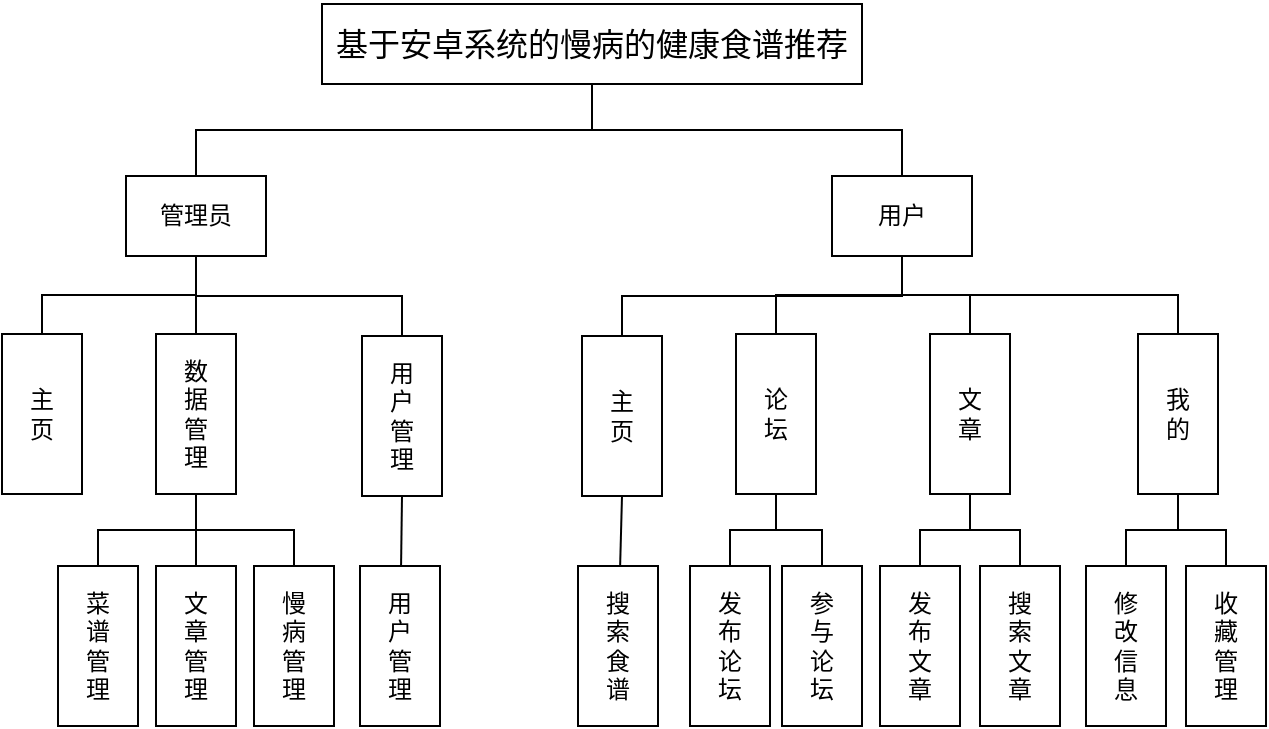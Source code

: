 <mxfile version="13.10.0" type="github">
  <diagram id="rdA4caQz7iyz7Uherc2U" name="Page-1">
    <mxGraphModel dx="998" dy="591" grid="0" gridSize="10" guides="1" tooltips="1" connect="1" arrows="1" fold="1" page="1" pageScale="1" pageWidth="827" pageHeight="1169" math="0" shadow="0">
      <root>
        <mxCell id="0" />
        <mxCell id="1" parent="0" />
        <mxCell id="FSJBNQoLMnglbI8anA3b-2" value="&lt;p class=&quot;MsoNormal&quot;&gt;&lt;span style=&quot;font-size: 12.0pt&quot;&gt;&lt;font face=&quot;宋体&quot;&gt;基于安卓系统的慢病的健康食谱推荐&lt;/font&gt;&lt;/span&gt;&lt;/p&gt;" style="rounded=0;whiteSpace=wrap;html=1;" parent="1" vertex="1">
          <mxGeometry x="260" y="30" width="270" height="40" as="geometry" />
        </mxCell>
        <mxCell id="FSJBNQoLMnglbI8anA3b-6" value="管理员" style="rounded=0;whiteSpace=wrap;html=1;" parent="1" vertex="1">
          <mxGeometry x="162" y="116" width="70" height="40" as="geometry" />
        </mxCell>
        <mxCell id="FSJBNQoLMnglbI8anA3b-8" value="用户" style="rounded=0;whiteSpace=wrap;html=1;" parent="1" vertex="1">
          <mxGeometry x="515" y="116" width="70" height="40" as="geometry" />
        </mxCell>
        <mxCell id="M044ovHINMiQ8--4kUMg-4" value="主&lt;br&gt;页" style="rounded=0;whiteSpace=wrap;html=1;rotation=0;textDirection=ltr;direction=south;" vertex="1" parent="1">
          <mxGeometry x="100" y="195" width="40" height="80" as="geometry" />
        </mxCell>
        <mxCell id="M044ovHINMiQ8--4kUMg-11" value="用&lt;br&gt;户&lt;br&gt;管&lt;br&gt;理" style="rounded=0;whiteSpace=wrap;html=1;rotation=0;textDirection=ltr;direction=south;" vertex="1" parent="1">
          <mxGeometry x="280" y="196" width="40" height="80" as="geometry" />
        </mxCell>
        <mxCell id="M044ovHINMiQ8--4kUMg-12" value="菜&lt;br&gt;谱&lt;br&gt;管&lt;br&gt;理" style="rounded=0;whiteSpace=wrap;html=1;rotation=0;textDirection=ltr;direction=south;" vertex="1" parent="1">
          <mxGeometry x="128" y="311" width="40" height="80" as="geometry" />
        </mxCell>
        <mxCell id="M044ovHINMiQ8--4kUMg-13" value="文&lt;br&gt;章&lt;br&gt;管&lt;br&gt;理" style="rounded=0;whiteSpace=wrap;html=1;rotation=0;textDirection=ltr;direction=south;" vertex="1" parent="1">
          <mxGeometry x="177" y="311" width="40" height="80" as="geometry" />
        </mxCell>
        <mxCell id="M044ovHINMiQ8--4kUMg-16" value="数&lt;br&gt;据&lt;br&gt;管&lt;br&gt;理" style="rounded=0;whiteSpace=wrap;html=1;rotation=0;textDirection=ltr;direction=south;" vertex="1" parent="1">
          <mxGeometry x="177" y="195" width="40" height="80" as="geometry" />
        </mxCell>
        <mxCell id="M044ovHINMiQ8--4kUMg-17" value="慢&lt;br&gt;病&lt;br&gt;管&lt;br&gt;理" style="rounded=0;whiteSpace=wrap;html=1;rotation=0;textDirection=ltr;direction=south;" vertex="1" parent="1">
          <mxGeometry x="226" y="311" width="40" height="80" as="geometry" />
        </mxCell>
        <mxCell id="M044ovHINMiQ8--4kUMg-19" value="用&lt;br&gt;户&lt;br&gt;管&lt;br&gt;理" style="rounded=0;whiteSpace=wrap;html=1;rotation=0;textDirection=ltr;direction=south;" vertex="1" parent="1">
          <mxGeometry x="279" y="311" width="40" height="80" as="geometry" />
        </mxCell>
        <mxCell id="M044ovHINMiQ8--4kUMg-20" value="主&lt;br&gt;页" style="rounded=0;whiteSpace=wrap;html=1;rotation=0;textDirection=ltr;direction=south;" vertex="1" parent="1">
          <mxGeometry x="390" y="196" width="40" height="80" as="geometry" />
        </mxCell>
        <mxCell id="M044ovHINMiQ8--4kUMg-21" value="论&lt;br&gt;坛" style="rounded=0;whiteSpace=wrap;html=1;rotation=0;textDirection=ltr;direction=south;" vertex="1" parent="1">
          <mxGeometry x="467" y="195" width="40" height="80" as="geometry" />
        </mxCell>
        <mxCell id="M044ovHINMiQ8--4kUMg-22" value="文&lt;br&gt;章" style="rounded=0;whiteSpace=wrap;html=1;rotation=0;textDirection=ltr;direction=south;" vertex="1" parent="1">
          <mxGeometry x="564" y="195" width="40" height="80" as="geometry" />
        </mxCell>
        <mxCell id="M044ovHINMiQ8--4kUMg-23" value="我&lt;br&gt;的" style="rounded=0;whiteSpace=wrap;html=1;rotation=0;textDirection=ltr;direction=south;" vertex="1" parent="1">
          <mxGeometry x="668" y="195" width="40" height="80" as="geometry" />
        </mxCell>
        <mxCell id="M044ovHINMiQ8--4kUMg-24" value="发&lt;br&gt;布&lt;br&gt;论&lt;br&gt;坛" style="rounded=0;whiteSpace=wrap;html=1;rotation=0;textDirection=ltr;direction=south;" vertex="1" parent="1">
          <mxGeometry x="444" y="311" width="40" height="80" as="geometry" />
        </mxCell>
        <mxCell id="M044ovHINMiQ8--4kUMg-25" value="参&lt;br&gt;与&lt;br&gt;论&lt;br&gt;坛" style="rounded=0;whiteSpace=wrap;html=1;rotation=0;textDirection=ltr;direction=south;" vertex="1" parent="1">
          <mxGeometry x="490" y="311" width="40" height="80" as="geometry" />
        </mxCell>
        <mxCell id="M044ovHINMiQ8--4kUMg-26" value="发&lt;br&gt;布&lt;br&gt;文&lt;br&gt;章" style="rounded=0;whiteSpace=wrap;html=1;rotation=0;textDirection=ltr;direction=south;" vertex="1" parent="1">
          <mxGeometry x="539" y="311" width="40" height="80" as="geometry" />
        </mxCell>
        <mxCell id="M044ovHINMiQ8--4kUMg-27" value="搜&lt;br&gt;索&lt;br&gt;文&lt;br&gt;章" style="rounded=0;whiteSpace=wrap;html=1;rotation=0;textDirection=ltr;direction=south;" vertex="1" parent="1">
          <mxGeometry x="589" y="311" width="40" height="80" as="geometry" />
        </mxCell>
        <mxCell id="M044ovHINMiQ8--4kUMg-28" value="修&lt;br&gt;改&lt;br&gt;信&lt;br&gt;息" style="rounded=0;whiteSpace=wrap;html=1;rotation=0;textDirection=ltr;direction=south;" vertex="1" parent="1">
          <mxGeometry x="642" y="311" width="40" height="80" as="geometry" />
        </mxCell>
        <mxCell id="M044ovHINMiQ8--4kUMg-29" value="收&lt;br&gt;藏&lt;br&gt;管&lt;br&gt;理" style="rounded=0;whiteSpace=wrap;html=1;rotation=0;textDirection=ltr;direction=south;" vertex="1" parent="1">
          <mxGeometry x="692" y="311" width="40" height="80" as="geometry" />
        </mxCell>
        <mxCell id="M044ovHINMiQ8--4kUMg-36" value="" style="endArrow=none;html=1;strokeColor=#000000;entryX=0.5;entryY=1;entryDx=0;entryDy=0;exitX=0.5;exitY=0;exitDx=0;exitDy=0;edgeStyle=orthogonalEdgeStyle;rounded=0;" edge="1" parent="1" source="FSJBNQoLMnglbI8anA3b-8" target="FSJBNQoLMnglbI8anA3b-2">
          <mxGeometry width="50" height="50" relative="1" as="geometry">
            <mxPoint x="356" y="332" as="sourcePoint" />
            <mxPoint x="393" y="156" as="targetPoint" />
          </mxGeometry>
        </mxCell>
        <mxCell id="M044ovHINMiQ8--4kUMg-37" value="" style="endArrow=none;html=1;strokeColor=#000000;entryX=0.5;entryY=1;entryDx=0;entryDy=0;exitX=0.5;exitY=0;exitDx=0;exitDy=0;edgeStyle=orthogonalEdgeStyle;rounded=0;" edge="1" parent="1" source="FSJBNQoLMnglbI8anA3b-6" target="FSJBNQoLMnglbI8anA3b-2">
          <mxGeometry width="50" height="50" relative="1" as="geometry">
            <mxPoint x="356" y="332" as="sourcePoint" />
            <mxPoint x="436" y="78" as="targetPoint" />
          </mxGeometry>
        </mxCell>
        <mxCell id="M044ovHINMiQ8--4kUMg-38" value="搜&lt;br&gt;索&lt;br&gt;食&lt;br&gt;谱" style="rounded=0;whiteSpace=wrap;html=1;rotation=0;textDirection=ltr;direction=south;" vertex="1" parent="1">
          <mxGeometry x="388" y="311" width="40" height="80" as="geometry" />
        </mxCell>
        <mxCell id="M044ovHINMiQ8--4kUMg-44" value="" style="endArrow=none;html=1;strokeColor=#000000;entryX=0.5;entryY=1;entryDx=0;entryDy=0;exitX=0;exitY=0.5;exitDx=0;exitDy=0;edgeStyle=orthogonalEdgeStyle;rounded=0;" edge="1" parent="1" source="M044ovHINMiQ8--4kUMg-4" target="FSJBNQoLMnglbI8anA3b-6">
          <mxGeometry width="50" height="50" relative="1" as="geometry">
            <mxPoint x="356" y="332" as="sourcePoint" />
            <mxPoint x="406" y="282" as="targetPoint" />
          </mxGeometry>
        </mxCell>
        <mxCell id="M044ovHINMiQ8--4kUMg-45" value="" style="endArrow=none;html=1;strokeColor=#000000;entryX=0.5;entryY=1;entryDx=0;entryDy=0;" edge="1" parent="1" source="M044ovHINMiQ8--4kUMg-16" target="FSJBNQoLMnglbI8anA3b-6">
          <mxGeometry width="50" height="50" relative="1" as="geometry">
            <mxPoint x="356" y="332" as="sourcePoint" />
            <mxPoint x="345" y="113" as="targetPoint" />
          </mxGeometry>
        </mxCell>
        <mxCell id="M044ovHINMiQ8--4kUMg-48" value="" style="endArrow=none;html=1;strokeColor=#000000;entryX=0.5;entryY=1;entryDx=0;entryDy=0;exitX=0;exitY=0.5;exitDx=0;exitDy=0;edgeStyle=orthogonalEdgeStyle;rounded=0;" edge="1" parent="1" source="M044ovHINMiQ8--4kUMg-11" target="FSJBNQoLMnglbI8anA3b-6">
          <mxGeometry width="50" height="50" relative="1" as="geometry">
            <mxPoint x="356" y="332" as="sourcePoint" />
            <mxPoint x="406" y="282" as="targetPoint" />
          </mxGeometry>
        </mxCell>
        <mxCell id="M044ovHINMiQ8--4kUMg-49" value="" style="endArrow=none;html=1;strokeColor=#000000;entryX=1;entryY=0.5;entryDx=0;entryDy=0;" edge="1" parent="1" source="M044ovHINMiQ8--4kUMg-19" target="M044ovHINMiQ8--4kUMg-11">
          <mxGeometry width="50" height="50" relative="1" as="geometry">
            <mxPoint x="356" y="332" as="sourcePoint" />
            <mxPoint x="406" y="282" as="targetPoint" />
          </mxGeometry>
        </mxCell>
        <mxCell id="M044ovHINMiQ8--4kUMg-51" value="" style="endArrow=none;html=1;strokeColor=#000000;exitX=1;exitY=0.5;exitDx=0;exitDy=0;entryX=0;entryY=0.5;entryDx=0;entryDy=0;edgeStyle=orthogonalEdgeStyle;rounded=0;" edge="1" parent="1" source="M044ovHINMiQ8--4kUMg-16" target="M044ovHINMiQ8--4kUMg-17">
          <mxGeometry width="50" height="50" relative="1" as="geometry">
            <mxPoint x="356" y="332" as="sourcePoint" />
            <mxPoint x="406" y="282" as="targetPoint" />
          </mxGeometry>
        </mxCell>
        <mxCell id="M044ovHINMiQ8--4kUMg-52" value="" style="endArrow=none;html=1;strokeColor=#000000;exitX=1;exitY=0.5;exitDx=0;exitDy=0;entryX=0;entryY=0.5;entryDx=0;entryDy=0;edgeStyle=orthogonalEdgeStyle;rounded=0;" edge="1" parent="1" source="M044ovHINMiQ8--4kUMg-16" target="M044ovHINMiQ8--4kUMg-13">
          <mxGeometry width="50" height="50" relative="1" as="geometry">
            <mxPoint x="356" y="332" as="sourcePoint" />
            <mxPoint x="406" y="282" as="targetPoint" />
          </mxGeometry>
        </mxCell>
        <mxCell id="M044ovHINMiQ8--4kUMg-55" value="" style="endArrow=none;html=1;strokeColor=#000000;exitX=0;exitY=0.5;exitDx=0;exitDy=0;entryX=1;entryY=0.5;entryDx=0;entryDy=0;edgeStyle=orthogonalEdgeStyle;rounded=0;" edge="1" parent="1" source="M044ovHINMiQ8--4kUMg-12" target="M044ovHINMiQ8--4kUMg-16">
          <mxGeometry width="50" height="50" relative="1" as="geometry">
            <mxPoint x="356" y="332" as="sourcePoint" />
            <mxPoint x="237" y="282" as="targetPoint" />
          </mxGeometry>
        </mxCell>
        <mxCell id="M044ovHINMiQ8--4kUMg-57" value="" style="endArrow=none;html=1;strokeColor=#000000;entryX=0.5;entryY=1;entryDx=0;entryDy=0;exitX=0;exitY=0.5;exitDx=0;exitDy=0;edgeStyle=orthogonalEdgeStyle;rounded=0;" edge="1" parent="1" source="M044ovHINMiQ8--4kUMg-20" target="FSJBNQoLMnglbI8anA3b-8">
          <mxGeometry width="50" height="50" relative="1" as="geometry">
            <mxPoint x="356" y="332" as="sourcePoint" />
            <mxPoint x="406" y="282" as="targetPoint" />
          </mxGeometry>
        </mxCell>
        <mxCell id="M044ovHINMiQ8--4kUMg-59" value="" style="endArrow=none;html=1;strokeColor=#000000;exitX=0.5;exitY=1;exitDx=0;exitDy=0;entryX=0;entryY=0.5;entryDx=0;entryDy=0;edgeStyle=orthogonalEdgeStyle;rounded=0;" edge="1" parent="1" source="FSJBNQoLMnglbI8anA3b-8" target="M044ovHINMiQ8--4kUMg-21">
          <mxGeometry width="50" height="50" relative="1" as="geometry">
            <mxPoint x="356" y="332" as="sourcePoint" />
            <mxPoint x="406" y="282" as="targetPoint" />
          </mxGeometry>
        </mxCell>
        <mxCell id="M044ovHINMiQ8--4kUMg-61" value="" style="endArrow=none;html=1;strokeColor=#000000;entryX=0.5;entryY=1;entryDx=0;entryDy=0;exitX=0;exitY=0.5;exitDx=0;exitDy=0;edgeStyle=orthogonalEdgeStyle;rounded=0;" edge="1" parent="1" source="M044ovHINMiQ8--4kUMg-22" target="FSJBNQoLMnglbI8anA3b-8">
          <mxGeometry width="50" height="50" relative="1" as="geometry">
            <mxPoint x="356" y="332" as="sourcePoint" />
            <mxPoint x="406" y="282" as="targetPoint" />
          </mxGeometry>
        </mxCell>
        <mxCell id="M044ovHINMiQ8--4kUMg-62" value="" style="endArrow=none;html=1;strokeColor=#000000;exitX=0.5;exitY=1;exitDx=0;exitDy=0;entryX=0;entryY=0.5;entryDx=0;entryDy=0;edgeStyle=orthogonalEdgeStyle;rounded=0;" edge="1" parent="1" source="FSJBNQoLMnglbI8anA3b-8" target="M044ovHINMiQ8--4kUMg-23">
          <mxGeometry width="50" height="50" relative="1" as="geometry">
            <mxPoint x="356" y="332" as="sourcePoint" />
            <mxPoint x="406" y="282" as="targetPoint" />
          </mxGeometry>
        </mxCell>
        <mxCell id="M044ovHINMiQ8--4kUMg-63" value="" style="endArrow=none;html=1;strokeColor=#000000;entryX=1;entryY=0.5;entryDx=0;entryDy=0;" edge="1" parent="1" source="M044ovHINMiQ8--4kUMg-38" target="M044ovHINMiQ8--4kUMg-20">
          <mxGeometry width="50" height="50" relative="1" as="geometry">
            <mxPoint x="356" y="332" as="sourcePoint" />
            <mxPoint x="406" y="282" as="targetPoint" />
          </mxGeometry>
        </mxCell>
        <mxCell id="M044ovHINMiQ8--4kUMg-64" value="" style="endArrow=none;html=1;strokeColor=#000000;exitX=1;exitY=0.5;exitDx=0;exitDy=0;entryX=0;entryY=0.5;entryDx=0;entryDy=0;edgeStyle=orthogonalEdgeStyle;rounded=0;" edge="1" parent="1" source="M044ovHINMiQ8--4kUMg-21" target="M044ovHINMiQ8--4kUMg-24">
          <mxGeometry width="50" height="50" relative="1" as="geometry">
            <mxPoint x="356" y="332" as="sourcePoint" />
            <mxPoint x="406" y="282" as="targetPoint" />
          </mxGeometry>
        </mxCell>
        <mxCell id="M044ovHINMiQ8--4kUMg-65" value="" style="endArrow=none;html=1;strokeColor=#000000;exitX=0;exitY=0.5;exitDx=0;exitDy=0;entryX=1;entryY=0.5;entryDx=0;entryDy=0;edgeStyle=orthogonalEdgeStyle;rounded=0;" edge="1" parent="1" source="M044ovHINMiQ8--4kUMg-25" target="M044ovHINMiQ8--4kUMg-21">
          <mxGeometry width="50" height="50" relative="1" as="geometry">
            <mxPoint x="356" y="332" as="sourcePoint" />
            <mxPoint x="406" y="282" as="targetPoint" />
          </mxGeometry>
        </mxCell>
        <mxCell id="M044ovHINMiQ8--4kUMg-66" value="" style="endArrow=none;html=1;strokeColor=#000000;exitX=1;exitY=0.5;exitDx=0;exitDy=0;entryX=0;entryY=0.5;entryDx=0;entryDy=0;edgeStyle=orthogonalEdgeStyle;rounded=0;" edge="1" parent="1" source="M044ovHINMiQ8--4kUMg-22" target="M044ovHINMiQ8--4kUMg-26">
          <mxGeometry width="50" height="50" relative="1" as="geometry">
            <mxPoint x="356" y="332" as="sourcePoint" />
            <mxPoint x="406" y="282" as="targetPoint" />
          </mxGeometry>
        </mxCell>
        <mxCell id="M044ovHINMiQ8--4kUMg-67" value="" style="endArrow=none;html=1;strokeColor=#000000;exitX=1;exitY=0.5;exitDx=0;exitDy=0;entryX=0;entryY=0.5;entryDx=0;entryDy=0;edgeStyle=orthogonalEdgeStyle;rounded=0;" edge="1" parent="1" source="M044ovHINMiQ8--4kUMg-22" target="M044ovHINMiQ8--4kUMg-27">
          <mxGeometry width="50" height="50" relative="1" as="geometry">
            <mxPoint x="356" y="332" as="sourcePoint" />
            <mxPoint x="406" y="282" as="targetPoint" />
          </mxGeometry>
        </mxCell>
        <mxCell id="M044ovHINMiQ8--4kUMg-68" value="" style="endArrow=none;html=1;strokeColor=#000000;exitX=1;exitY=0.5;exitDx=0;exitDy=0;entryX=0;entryY=0.5;entryDx=0;entryDy=0;edgeStyle=orthogonalEdgeStyle;rounded=0;" edge="1" parent="1" source="M044ovHINMiQ8--4kUMg-23" target="M044ovHINMiQ8--4kUMg-28">
          <mxGeometry width="50" height="50" relative="1" as="geometry">
            <mxPoint x="356" y="332" as="sourcePoint" />
            <mxPoint x="406" y="282" as="targetPoint" />
          </mxGeometry>
        </mxCell>
        <mxCell id="M044ovHINMiQ8--4kUMg-69" value="" style="endArrow=none;html=1;strokeColor=#000000;exitX=1;exitY=0.5;exitDx=0;exitDy=0;entryX=0;entryY=0.5;entryDx=0;entryDy=0;edgeStyle=orthogonalEdgeStyle;rounded=0;" edge="1" parent="1" source="M044ovHINMiQ8--4kUMg-23" target="M044ovHINMiQ8--4kUMg-29">
          <mxGeometry width="50" height="50" relative="1" as="geometry">
            <mxPoint x="356" y="332" as="sourcePoint" />
            <mxPoint x="406" y="282" as="targetPoint" />
          </mxGeometry>
        </mxCell>
      </root>
    </mxGraphModel>
  </diagram>
</mxfile>
